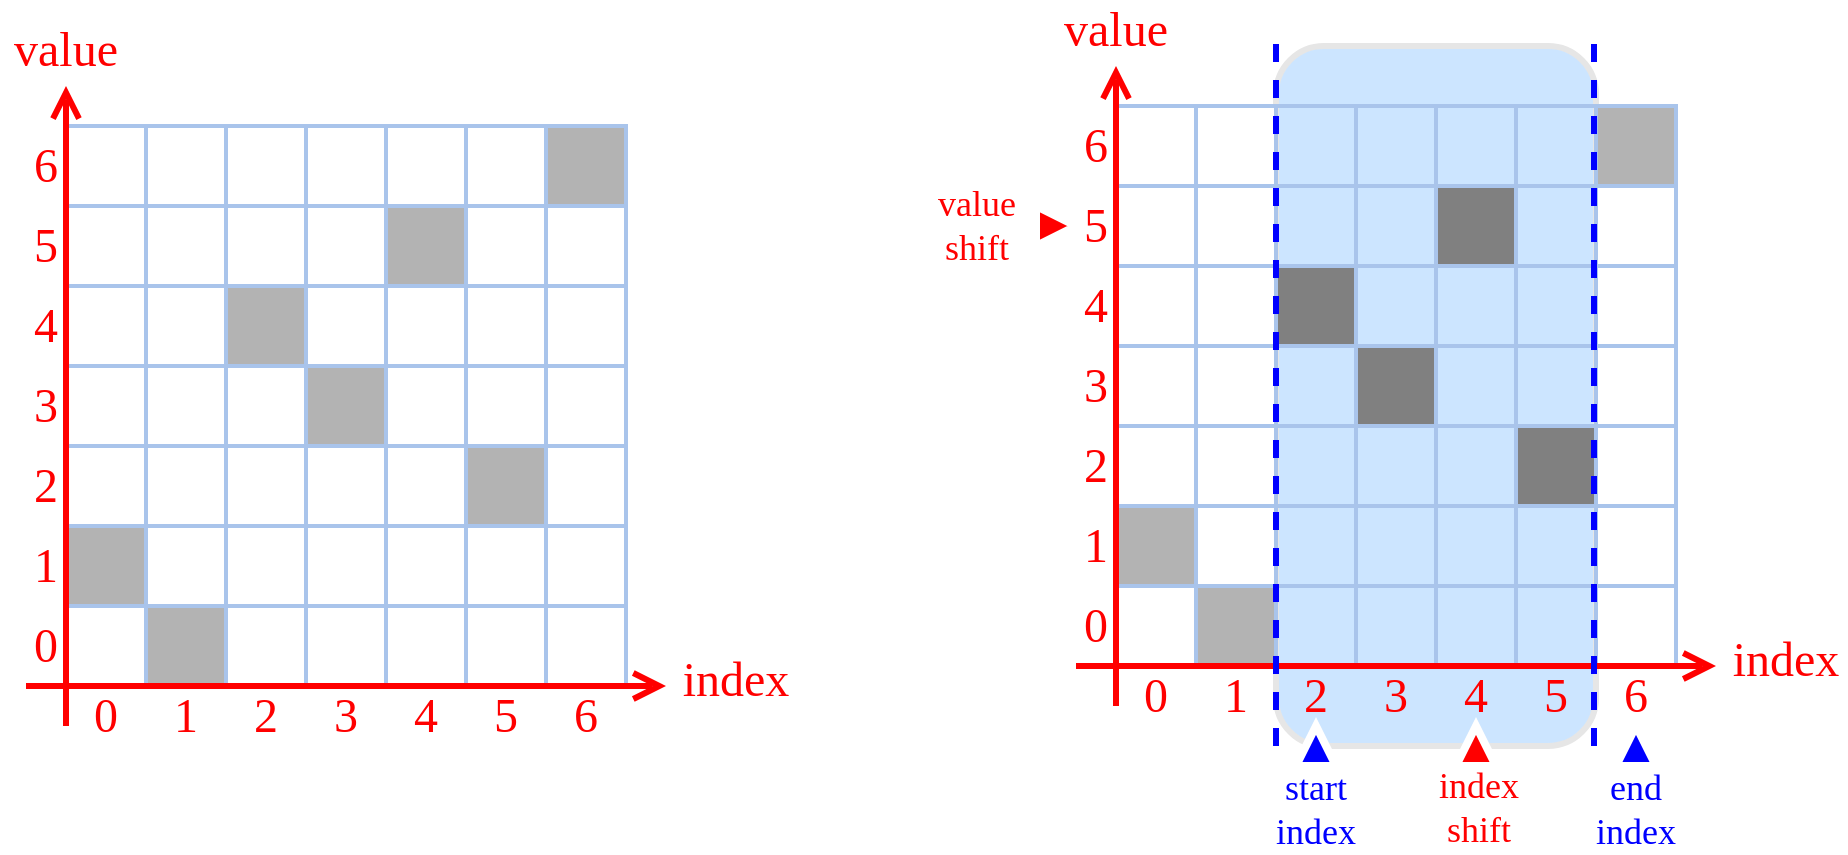 <mxfile version="21.1.2" type="device">
  <diagram name="Page-1" id="68uzwSN3okepPZ7pz6pN">
    <mxGraphModel dx="2258" dy="1491" grid="1" gridSize="10" guides="1" tooltips="1" connect="1" arrows="1" fold="1" page="1" pageScale="1" pageWidth="1100" pageHeight="850" math="0" shadow="0">
      <root>
        <mxCell id="0" />
        <mxCell id="1" parent="0" />
        <mxCell id="mxUgODkjY9jCBzV6E6Ki-79" value="" style="rounded=1;whiteSpace=wrap;html=1;strokeColor=#E6E6E6;fillColor=#CCE5FF;strokeWidth=3;" vertex="1" parent="1">
          <mxGeometry x="755" y="203" width="160" height="350" as="geometry" />
        </mxCell>
        <mxCell id="mxUgODkjY9jCBzV6E6Ki-1" value="" style="whiteSpace=wrap;html=1;aspect=fixed;strokeWidth=2;strokeColor=#A9C4EB;" vertex="1" parent="1">
          <mxGeometry x="715" y="233" width="40" height="40" as="geometry" />
        </mxCell>
        <mxCell id="mxUgODkjY9jCBzV6E6Ki-2" value="" style="whiteSpace=wrap;html=1;aspect=fixed;strokeWidth=2;strokeColor=#A9C4EB;" vertex="1" parent="1">
          <mxGeometry x="675" y="233" width="40" height="40" as="geometry" />
        </mxCell>
        <mxCell id="mxUgODkjY9jCBzV6E6Ki-3" value="" style="whiteSpace=wrap;html=1;aspect=fixed;strokeWidth=2;strokeColor=#A9C4EB;fillColor=none;" vertex="1" parent="1">
          <mxGeometry x="755" y="233" width="40" height="40" as="geometry" />
        </mxCell>
        <mxCell id="mxUgODkjY9jCBzV6E6Ki-4" value="" style="whiteSpace=wrap;html=1;aspect=fixed;strokeWidth=2;strokeColor=#A9C4EB;fillColor=none;" vertex="1" parent="1">
          <mxGeometry x="795" y="233" width="40" height="40" as="geometry" />
        </mxCell>
        <mxCell id="mxUgODkjY9jCBzV6E6Ki-5" value="" style="whiteSpace=wrap;html=1;aspect=fixed;strokeWidth=2;strokeColor=#A9C4EB;fillColor=none;" vertex="1" parent="1">
          <mxGeometry x="835" y="233" width="40" height="40" as="geometry" />
        </mxCell>
        <mxCell id="mxUgODkjY9jCBzV6E6Ki-6" value="" style="whiteSpace=wrap;html=1;aspect=fixed;strokeWidth=2;strokeColor=#A9C4EB;fillColor=none;" vertex="1" parent="1">
          <mxGeometry x="875" y="233" width="40" height="40" as="geometry" />
        </mxCell>
        <mxCell id="mxUgODkjY9jCBzV6E6Ki-8" value="" style="whiteSpace=wrap;html=1;aspect=fixed;strokeWidth=2;strokeColor=#A9C4EB;" vertex="1" parent="1">
          <mxGeometry x="715" y="273" width="40" height="40" as="geometry" />
        </mxCell>
        <mxCell id="mxUgODkjY9jCBzV6E6Ki-9" value="" style="whiteSpace=wrap;html=1;aspect=fixed;strokeWidth=2;strokeColor=#A9C4EB;" vertex="1" parent="1">
          <mxGeometry x="675" y="273" width="40" height="40" as="geometry" />
        </mxCell>
        <mxCell id="mxUgODkjY9jCBzV6E6Ki-10" value="" style="whiteSpace=wrap;html=1;aspect=fixed;strokeWidth=2;strokeColor=#A9C4EB;fillColor=none;" vertex="1" parent="1">
          <mxGeometry x="755" y="273" width="40" height="40" as="geometry" />
        </mxCell>
        <mxCell id="mxUgODkjY9jCBzV6E6Ki-11" value="" style="whiteSpace=wrap;html=1;aspect=fixed;strokeWidth=2;strokeColor=#A9C4EB;fillColor=none;" vertex="1" parent="1">
          <mxGeometry x="795" y="273" width="40" height="40" as="geometry" />
        </mxCell>
        <mxCell id="mxUgODkjY9jCBzV6E6Ki-13" value="" style="whiteSpace=wrap;html=1;aspect=fixed;strokeWidth=2;strokeColor=#A9C4EB;fillColor=none;" vertex="1" parent="1">
          <mxGeometry x="875" y="273" width="40" height="40" as="geometry" />
        </mxCell>
        <mxCell id="mxUgODkjY9jCBzV6E6Ki-14" value="" style="whiteSpace=wrap;html=1;aspect=fixed;strokeWidth=2;strokeColor=#A9C4EB;" vertex="1" parent="1">
          <mxGeometry x="915" y="273" width="40" height="40" as="geometry" />
        </mxCell>
        <mxCell id="mxUgODkjY9jCBzV6E6Ki-15" value="" style="whiteSpace=wrap;html=1;aspect=fixed;strokeWidth=2;strokeColor=#A9C4EB;" vertex="1" parent="1">
          <mxGeometry x="715" y="313" width="40" height="40" as="geometry" />
        </mxCell>
        <mxCell id="mxUgODkjY9jCBzV6E6Ki-16" value="" style="whiteSpace=wrap;html=1;aspect=fixed;strokeWidth=2;strokeColor=#A9C4EB;" vertex="1" parent="1">
          <mxGeometry x="675" y="313" width="40" height="40" as="geometry" />
        </mxCell>
        <mxCell id="mxUgODkjY9jCBzV6E6Ki-18" value="" style="whiteSpace=wrap;html=1;aspect=fixed;strokeWidth=2;strokeColor=#A9C4EB;fillColor=none;" vertex="1" parent="1">
          <mxGeometry x="795" y="313" width="40" height="40" as="geometry" />
        </mxCell>
        <mxCell id="mxUgODkjY9jCBzV6E6Ki-19" value="" style="whiteSpace=wrap;html=1;aspect=fixed;strokeWidth=2;strokeColor=#A9C4EB;fillColor=none;" vertex="1" parent="1">
          <mxGeometry x="835" y="313" width="40" height="40" as="geometry" />
        </mxCell>
        <mxCell id="mxUgODkjY9jCBzV6E6Ki-20" value="" style="whiteSpace=wrap;html=1;aspect=fixed;strokeWidth=2;strokeColor=#A9C4EB;fillColor=none;" vertex="1" parent="1">
          <mxGeometry x="875" y="313" width="40" height="40" as="geometry" />
        </mxCell>
        <mxCell id="mxUgODkjY9jCBzV6E6Ki-21" value="" style="whiteSpace=wrap;html=1;aspect=fixed;strokeWidth=2;strokeColor=#A9C4EB;" vertex="1" parent="1">
          <mxGeometry x="915" y="313" width="40" height="40" as="geometry" />
        </mxCell>
        <mxCell id="mxUgODkjY9jCBzV6E6Ki-22" value="" style="whiteSpace=wrap;html=1;aspect=fixed;strokeWidth=2;strokeColor=#A9C4EB;" vertex="1" parent="1">
          <mxGeometry x="715" y="353" width="40" height="40" as="geometry" />
        </mxCell>
        <mxCell id="mxUgODkjY9jCBzV6E6Ki-23" value="" style="whiteSpace=wrap;html=1;aspect=fixed;strokeWidth=2;strokeColor=#A9C4EB;" vertex="1" parent="1">
          <mxGeometry x="675" y="353" width="40" height="40" as="geometry" />
        </mxCell>
        <mxCell id="mxUgODkjY9jCBzV6E6Ki-24" value="" style="whiteSpace=wrap;html=1;aspect=fixed;strokeWidth=2;strokeColor=#A9C4EB;fillColor=none;" vertex="1" parent="1">
          <mxGeometry x="755" y="353" width="40" height="40" as="geometry" />
        </mxCell>
        <mxCell id="mxUgODkjY9jCBzV6E6Ki-26" value="" style="whiteSpace=wrap;html=1;aspect=fixed;strokeWidth=2;strokeColor=#A9C4EB;fillColor=none;" vertex="1" parent="1">
          <mxGeometry x="835" y="353" width="40" height="40" as="geometry" />
        </mxCell>
        <mxCell id="mxUgODkjY9jCBzV6E6Ki-27" value="" style="whiteSpace=wrap;html=1;aspect=fixed;strokeWidth=2;strokeColor=#A9C4EB;fillColor=none;" vertex="1" parent="1">
          <mxGeometry x="875" y="353" width="40" height="40" as="geometry" />
        </mxCell>
        <mxCell id="mxUgODkjY9jCBzV6E6Ki-28" value="" style="whiteSpace=wrap;html=1;aspect=fixed;strokeWidth=2;strokeColor=#A9C4EB;" vertex="1" parent="1">
          <mxGeometry x="915" y="353" width="40" height="40" as="geometry" />
        </mxCell>
        <mxCell id="mxUgODkjY9jCBzV6E6Ki-29" value="" style="whiteSpace=wrap;html=1;aspect=fixed;strokeWidth=2;strokeColor=#A9C4EB;" vertex="1" parent="1">
          <mxGeometry x="715" y="393" width="40" height="40" as="geometry" />
        </mxCell>
        <mxCell id="mxUgODkjY9jCBzV6E6Ki-30" value="" style="whiteSpace=wrap;html=1;aspect=fixed;strokeWidth=2;strokeColor=#A9C4EB;" vertex="1" parent="1">
          <mxGeometry x="675" y="393" width="40" height="40" as="geometry" />
        </mxCell>
        <mxCell id="mxUgODkjY9jCBzV6E6Ki-31" value="" style="whiteSpace=wrap;html=1;aspect=fixed;strokeWidth=2;strokeColor=#A9C4EB;fillColor=none;" vertex="1" parent="1">
          <mxGeometry x="755" y="393" width="40" height="40" as="geometry" />
        </mxCell>
        <mxCell id="mxUgODkjY9jCBzV6E6Ki-32" value="" style="whiteSpace=wrap;html=1;aspect=fixed;strokeWidth=2;strokeColor=#A9C4EB;fillColor=none;" vertex="1" parent="1">
          <mxGeometry x="795" y="393" width="40" height="40" as="geometry" />
        </mxCell>
        <mxCell id="mxUgODkjY9jCBzV6E6Ki-33" value="" style="whiteSpace=wrap;html=1;aspect=fixed;strokeWidth=2;strokeColor=#A9C4EB;fillColor=none;" vertex="1" parent="1">
          <mxGeometry x="835" y="393" width="40" height="40" as="geometry" />
        </mxCell>
        <mxCell id="mxUgODkjY9jCBzV6E6Ki-35" value="" style="whiteSpace=wrap;html=1;aspect=fixed;strokeWidth=2;strokeColor=#A9C4EB;" vertex="1" parent="1">
          <mxGeometry x="915" y="393" width="40" height="40" as="geometry" />
        </mxCell>
        <mxCell id="mxUgODkjY9jCBzV6E6Ki-36" value="" style="whiteSpace=wrap;html=1;aspect=fixed;strokeWidth=2;strokeColor=#A9C4EB;" vertex="1" parent="1">
          <mxGeometry x="715" y="433" width="40" height="40" as="geometry" />
        </mxCell>
        <mxCell id="mxUgODkjY9jCBzV6E6Ki-37" value="" style="whiteSpace=wrap;html=1;aspect=fixed;fillColor=#B3B3B3;strokeWidth=2;strokeColor=#A9C4EB;" vertex="1" parent="1">
          <mxGeometry x="675" y="433" width="40" height="40" as="geometry" />
        </mxCell>
        <mxCell id="mxUgODkjY9jCBzV6E6Ki-38" value="" style="whiteSpace=wrap;html=1;aspect=fixed;strokeWidth=2;strokeColor=#A9C4EB;fillColor=none;" vertex="1" parent="1">
          <mxGeometry x="755" y="433" width="40" height="40" as="geometry" />
        </mxCell>
        <mxCell id="mxUgODkjY9jCBzV6E6Ki-39" value="" style="whiteSpace=wrap;html=1;aspect=fixed;strokeWidth=2;strokeColor=#A9C4EB;fillColor=none;" vertex="1" parent="1">
          <mxGeometry x="795" y="433" width="40" height="40" as="geometry" />
        </mxCell>
        <mxCell id="mxUgODkjY9jCBzV6E6Ki-40" value="" style="whiteSpace=wrap;html=1;aspect=fixed;strokeWidth=2;strokeColor=#A9C4EB;fillColor=none;" vertex="1" parent="1">
          <mxGeometry x="835" y="433" width="40" height="40" as="geometry" />
        </mxCell>
        <mxCell id="mxUgODkjY9jCBzV6E6Ki-41" value="" style="whiteSpace=wrap;html=1;aspect=fixed;strokeWidth=2;strokeColor=#A9C4EB;fillColor=none;" vertex="1" parent="1">
          <mxGeometry x="875" y="433" width="40" height="40" as="geometry" />
        </mxCell>
        <mxCell id="mxUgODkjY9jCBzV6E6Ki-42" value="" style="whiteSpace=wrap;html=1;aspect=fixed;strokeWidth=2;strokeColor=#A9C4EB;" vertex="1" parent="1">
          <mxGeometry x="915" y="433" width="40" height="40" as="geometry" />
        </mxCell>
        <mxCell id="mxUgODkjY9jCBzV6E6Ki-44" value="" style="whiteSpace=wrap;html=1;aspect=fixed;strokeWidth=2;strokeColor=#A9C4EB;" vertex="1" parent="1">
          <mxGeometry x="675" y="473" width="40" height="40" as="geometry" />
        </mxCell>
        <mxCell id="mxUgODkjY9jCBzV6E6Ki-45" value="" style="whiteSpace=wrap;html=1;aspect=fixed;strokeWidth=2;strokeColor=#A9C4EB;fillColor=none;" vertex="1" parent="1">
          <mxGeometry x="755" y="473" width="40" height="40" as="geometry" />
        </mxCell>
        <mxCell id="mxUgODkjY9jCBzV6E6Ki-46" value="" style="whiteSpace=wrap;html=1;aspect=fixed;strokeWidth=2;strokeColor=#A9C4EB;fillColor=none;" vertex="1" parent="1">
          <mxGeometry x="795" y="473" width="40" height="40" as="geometry" />
        </mxCell>
        <mxCell id="mxUgODkjY9jCBzV6E6Ki-47" value="" style="whiteSpace=wrap;html=1;aspect=fixed;strokeWidth=2;strokeColor=#A9C4EB;fillColor=none;" vertex="1" parent="1">
          <mxGeometry x="835" y="473" width="40" height="40" as="geometry" />
        </mxCell>
        <mxCell id="mxUgODkjY9jCBzV6E6Ki-48" value="" style="whiteSpace=wrap;html=1;aspect=fixed;strokeWidth=2;strokeColor=#A9C4EB;fillColor=none;" vertex="1" parent="1">
          <mxGeometry x="875" y="473" width="40" height="40" as="geometry" />
        </mxCell>
        <mxCell id="mxUgODkjY9jCBzV6E6Ki-49" value="" style="whiteSpace=wrap;html=1;aspect=fixed;strokeWidth=2;strokeColor=#A9C4EB;" vertex="1" parent="1">
          <mxGeometry x="915" y="473" width="40" height="40" as="geometry" />
        </mxCell>
        <mxCell id="mxUgODkjY9jCBzV6E6Ki-50" value="" style="whiteSpace=wrap;html=1;aspect=fixed;fillColor=#B3B3B3;strokeWidth=2;strokeColor=#A9C4EB;" vertex="1" parent="1">
          <mxGeometry x="715" y="473" width="40" height="40" as="geometry" />
        </mxCell>
        <mxCell id="mxUgODkjY9jCBzV6E6Ki-52" value="" style="whiteSpace=wrap;html=1;aspect=fixed;fillColor=#808080;strokeWidth=2;strokeColor=#A9C4EB;" vertex="1" parent="1">
          <mxGeometry x="755" y="313" width="40" height="40" as="geometry" />
        </mxCell>
        <mxCell id="mxUgODkjY9jCBzV6E6Ki-53" value="" style="whiteSpace=wrap;html=1;aspect=fixed;fillColor=#808080;strokeWidth=2;strokeColor=#A9C4EB;" vertex="1" parent="1">
          <mxGeometry x="795" y="353" width="40" height="40" as="geometry" />
        </mxCell>
        <mxCell id="mxUgODkjY9jCBzV6E6Ki-54" value="" style="whiteSpace=wrap;html=1;aspect=fixed;fillColor=#808080;strokeWidth=2;strokeColor=#A9C4EB;" vertex="1" parent="1">
          <mxGeometry x="835" y="273" width="40" height="40" as="geometry" />
        </mxCell>
        <mxCell id="mxUgODkjY9jCBzV6E6Ki-55" value="" style="whiteSpace=wrap;html=1;aspect=fixed;fillColor=#808080;strokeWidth=2;strokeColor=#A9C4EB;" vertex="1" parent="1">
          <mxGeometry x="875" y="393" width="40" height="40" as="geometry" />
        </mxCell>
        <mxCell id="mxUgODkjY9jCBzV6E6Ki-56" value="" style="whiteSpace=wrap;html=1;aspect=fixed;fillColor=#B3B3B3;strokeWidth=2;strokeColor=#A9C4EB;" vertex="1" parent="1">
          <mxGeometry x="915" y="233" width="40" height="40" as="geometry" />
        </mxCell>
        <mxCell id="mxUgODkjY9jCBzV6E6Ki-57" value="" style="endArrow=open;html=1;rounded=0;strokeWidth=3;endFill=0;strokeColor=#FF0000;endSize=10;" edge="1" parent="1">
          <mxGeometry width="50" height="50" relative="1" as="geometry">
            <mxPoint x="655" y="513" as="sourcePoint" />
            <mxPoint x="975" y="513" as="targetPoint" />
          </mxGeometry>
        </mxCell>
        <mxCell id="mxUgODkjY9jCBzV6E6Ki-58" value="" style="endArrow=open;html=1;rounded=0;strokeWidth=3;endFill=0;strokeColor=#FF0000;endSize=10;" edge="1" parent="1">
          <mxGeometry width="50" height="50" relative="1" as="geometry">
            <mxPoint x="675" y="533" as="sourcePoint" />
            <mxPoint x="675" y="213" as="targetPoint" />
          </mxGeometry>
        </mxCell>
        <mxCell id="mxUgODkjY9jCBzV6E6Ki-59" value="index" style="text;html=1;strokeColor=none;fillColor=none;align=center;verticalAlign=middle;whiteSpace=wrap;rounded=0;fontFamily=Times New Roman;fontSize=24;fontColor=#FF0000;" vertex="1" parent="1">
          <mxGeometry x="980" y="495" width="60" height="30" as="geometry" />
        </mxCell>
        <mxCell id="mxUgODkjY9jCBzV6E6Ki-60" value="value" style="text;html=1;strokeColor=none;fillColor=none;align=center;verticalAlign=middle;whiteSpace=wrap;rounded=0;fontFamily=Times New Roman;fontSize=24;fontColor=#FF0000;direction=west;" vertex="1" parent="1">
          <mxGeometry x="645" y="180" width="60" height="30" as="geometry" />
        </mxCell>
        <mxCell id="mxUgODkjY9jCBzV6E6Ki-61" value="0" style="text;html=1;strokeColor=none;fillColor=none;align=center;verticalAlign=middle;whiteSpace=wrap;rounded=0;fontFamily=Times New Roman;fontSize=24;fontColor=#FF0000;" vertex="1" parent="1">
          <mxGeometry x="685" y="513" width="20" height="30" as="geometry" />
        </mxCell>
        <mxCell id="mxUgODkjY9jCBzV6E6Ki-62" value="1" style="text;html=1;strokeColor=none;fillColor=none;align=center;verticalAlign=middle;whiteSpace=wrap;rounded=0;fontFamily=Times New Roman;fontSize=24;fontColor=#FF0000;" vertex="1" parent="1">
          <mxGeometry x="725" y="513" width="20" height="30" as="geometry" />
        </mxCell>
        <mxCell id="mxUgODkjY9jCBzV6E6Ki-63" value="2" style="text;html=1;strokeColor=none;fillColor=none;align=center;verticalAlign=middle;whiteSpace=wrap;rounded=0;fontFamily=Times New Roman;fontSize=24;fontColor=#FF0000;" vertex="1" parent="1">
          <mxGeometry x="765" y="513" width="20" height="30" as="geometry" />
        </mxCell>
        <mxCell id="mxUgODkjY9jCBzV6E6Ki-64" value="3" style="text;html=1;strokeColor=none;fillColor=none;align=center;verticalAlign=middle;whiteSpace=wrap;rounded=0;fontFamily=Times New Roman;fontSize=24;fontColor=#FF0000;" vertex="1" parent="1">
          <mxGeometry x="805" y="513" width="20" height="30" as="geometry" />
        </mxCell>
        <mxCell id="mxUgODkjY9jCBzV6E6Ki-65" value="4" style="text;html=1;strokeColor=none;fillColor=none;align=center;verticalAlign=middle;whiteSpace=wrap;rounded=0;fontFamily=Times New Roman;fontSize=24;fontColor=#FF0000;" vertex="1" parent="1">
          <mxGeometry x="845" y="513" width="20" height="30" as="geometry" />
        </mxCell>
        <mxCell id="mxUgODkjY9jCBzV6E6Ki-66" value="5" style="text;html=1;strokeColor=none;fillColor=none;align=center;verticalAlign=middle;whiteSpace=wrap;rounded=0;fontFamily=Times New Roman;fontSize=24;fontColor=#FF0000;" vertex="1" parent="1">
          <mxGeometry x="885" y="513" width="20" height="30" as="geometry" />
        </mxCell>
        <mxCell id="mxUgODkjY9jCBzV6E6Ki-67" value="6" style="text;html=1;strokeColor=none;fillColor=none;align=center;verticalAlign=middle;whiteSpace=wrap;rounded=0;fontFamily=Times New Roman;fontSize=24;fontColor=#FF0000;" vertex="1" parent="1">
          <mxGeometry x="925" y="513" width="20" height="30" as="geometry" />
        </mxCell>
        <mxCell id="mxUgODkjY9jCBzV6E6Ki-68" value="0" style="text;html=1;strokeColor=none;fillColor=none;align=center;verticalAlign=middle;whiteSpace=wrap;rounded=0;fontFamily=Times New Roman;fontSize=24;fontColor=#FF0000;" vertex="1" parent="1">
          <mxGeometry x="655" y="478" width="20" height="30" as="geometry" />
        </mxCell>
        <mxCell id="mxUgODkjY9jCBzV6E6Ki-69" value="1" style="text;html=1;strokeColor=none;fillColor=none;align=center;verticalAlign=middle;whiteSpace=wrap;rounded=0;fontFamily=Times New Roman;fontSize=24;fontColor=#FF0000;" vertex="1" parent="1">
          <mxGeometry x="655" y="438" width="20" height="30" as="geometry" />
        </mxCell>
        <mxCell id="mxUgODkjY9jCBzV6E6Ki-70" value="2" style="text;html=1;strokeColor=none;fillColor=none;align=center;verticalAlign=middle;whiteSpace=wrap;rounded=0;fontFamily=Times New Roman;fontSize=24;fontColor=#FF0000;" vertex="1" parent="1">
          <mxGeometry x="655" y="398" width="20" height="30" as="geometry" />
        </mxCell>
        <mxCell id="mxUgODkjY9jCBzV6E6Ki-71" value="3" style="text;html=1;strokeColor=none;fillColor=none;align=center;verticalAlign=middle;whiteSpace=wrap;rounded=0;fontFamily=Times New Roman;fontSize=24;fontColor=#FF0000;" vertex="1" parent="1">
          <mxGeometry x="655" y="358" width="20" height="30" as="geometry" />
        </mxCell>
        <mxCell id="mxUgODkjY9jCBzV6E6Ki-72" value="4" style="text;html=1;strokeColor=none;fillColor=none;align=center;verticalAlign=middle;whiteSpace=wrap;rounded=0;fontFamily=Times New Roman;fontSize=24;fontColor=#FF0000;" vertex="1" parent="1">
          <mxGeometry x="655" y="318" width="20" height="30" as="geometry" />
        </mxCell>
        <mxCell id="mxUgODkjY9jCBzV6E6Ki-73" value="5" style="text;html=1;strokeColor=none;fillColor=none;align=center;verticalAlign=middle;whiteSpace=wrap;rounded=0;fontFamily=Times New Roman;fontSize=24;fontColor=#FF0000;" vertex="1" parent="1">
          <mxGeometry x="655" y="278" width="20" height="30" as="geometry" />
        </mxCell>
        <mxCell id="mxUgODkjY9jCBzV6E6Ki-74" value="6" style="text;html=1;strokeColor=none;fillColor=none;align=center;verticalAlign=middle;whiteSpace=wrap;rounded=0;fontFamily=Times New Roman;fontSize=24;fontColor=#FF0000;" vertex="1" parent="1">
          <mxGeometry x="655" y="238" width="20" height="30" as="geometry" />
        </mxCell>
        <mxCell id="mxUgODkjY9jCBzV6E6Ki-76" value="" style="endArrow=none;dashed=1;html=1;rounded=0;strokeColor=#0000FF;strokeWidth=3;endSize=6;" edge="1" parent="1">
          <mxGeometry width="50" height="50" relative="1" as="geometry">
            <mxPoint x="755" y="553" as="sourcePoint" />
            <mxPoint x="755" y="193" as="targetPoint" />
          </mxGeometry>
        </mxCell>
        <mxCell id="mxUgODkjY9jCBzV6E6Ki-77" value="" style="endArrow=none;dashed=1;html=1;rounded=0;strokeColor=#0000FF;strokeWidth=3;endSize=6;" edge="1" parent="1">
          <mxGeometry width="50" height="50" relative="1" as="geometry">
            <mxPoint x="914" y="553" as="sourcePoint" />
            <mxPoint x="914" y="193" as="targetPoint" />
          </mxGeometry>
        </mxCell>
        <mxCell id="mxUgODkjY9jCBzV6E6Ki-80" value="" style="triangle;whiteSpace=wrap;html=1;strokeColor=#FFFFFF;fillColor=#FF0000;strokeWidth=4;" vertex="1" parent="1">
          <mxGeometry x="635" y="283" width="20" height="20" as="geometry" />
        </mxCell>
        <mxCell id="mxUgODkjY9jCBzV6E6Ki-84" value="" style="triangle;whiteSpace=wrap;html=1;strokeColor=#FFFFFF;fillColor=#0000FF;strokeWidth=4;direction=south;flipV=1;fontColor=none;noLabel=1;" vertex="1" parent="1">
          <mxGeometry x="925" y="543" width="20" height="20" as="geometry" />
        </mxCell>
        <mxCell id="mxUgODkjY9jCBzV6E6Ki-86" value="" style="triangle;whiteSpace=wrap;html=1;strokeColor=#FFFFFF;fillColor=#0000FF;strokeWidth=4;direction=south;flipV=1;fontColor=none;noLabel=1;" vertex="1" parent="1">
          <mxGeometry x="765" y="543" width="20" height="20" as="geometry" />
        </mxCell>
        <mxCell id="mxUgODkjY9jCBzV6E6Ki-89" value="" style="triangle;whiteSpace=wrap;html=1;strokeColor=#FFFFFF;fillColor=#FF0000;strokeWidth=4;direction=south;flipV=1;fontColor=none;noLabel=1;" vertex="1" parent="1">
          <mxGeometry x="845" y="543" width="20" height="20" as="geometry" />
        </mxCell>
        <mxCell id="mxUgODkjY9jCBzV6E6Ki-90" value="value&lt;br&gt;shift" style="text;html=1;strokeColor=none;fillColor=none;align=center;verticalAlign=middle;whiteSpace=wrap;rounded=0;fontFamily=Times New Roman;fontSize=18;fontColor=#FF0000;" vertex="1" parent="1">
          <mxGeometry x="580" y="278" width="51" height="30" as="geometry" />
        </mxCell>
        <mxCell id="mxUgODkjY9jCBzV6E6Ki-91" value="index&lt;br&gt;shift" style="text;html=1;strokeColor=none;fillColor=none;align=center;verticalAlign=middle;whiteSpace=wrap;rounded=0;fontFamily=Times New Roman;fontSize=18;fontColor=#FF0000;" vertex="1" parent="1">
          <mxGeometry x="834" y="569" width="45" height="30" as="geometry" />
        </mxCell>
        <mxCell id="mxUgODkjY9jCBzV6E6Ki-93" value="start&lt;br&gt;index" style="text;html=1;strokeColor=none;fillColor=none;align=center;verticalAlign=middle;whiteSpace=wrap;rounded=0;fontFamily=Times New Roman;fontSize=18;fontColor=#0000FF;" vertex="1" parent="1">
          <mxGeometry x="755" y="570" width="40" height="30" as="geometry" />
        </mxCell>
        <mxCell id="mxUgODkjY9jCBzV6E6Ki-94" value="end&lt;br&gt;index" style="text;html=1;strokeColor=none;fillColor=none;align=center;verticalAlign=middle;whiteSpace=wrap;rounded=0;fontFamily=Times New Roman;fontSize=18;fontColor=#0000FF;" vertex="1" parent="1">
          <mxGeometry x="915" y="570" width="40" height="30" as="geometry" />
        </mxCell>
        <mxCell id="mxUgODkjY9jCBzV6E6Ki-96" value="" style="whiteSpace=wrap;html=1;aspect=fixed;strokeWidth=2;strokeColor=#A9C4EB;" vertex="1" parent="1">
          <mxGeometry x="190" y="243" width="40" height="40" as="geometry" />
        </mxCell>
        <mxCell id="mxUgODkjY9jCBzV6E6Ki-97" value="" style="whiteSpace=wrap;html=1;aspect=fixed;strokeWidth=2;strokeColor=#A9C4EB;" vertex="1" parent="1">
          <mxGeometry x="150" y="243" width="40" height="40" as="geometry" />
        </mxCell>
        <mxCell id="mxUgODkjY9jCBzV6E6Ki-98" value="" style="whiteSpace=wrap;html=1;aspect=fixed;strokeWidth=2;strokeColor=#A9C4EB;fillColor=none;" vertex="1" parent="1">
          <mxGeometry x="230" y="243" width="40" height="40" as="geometry" />
        </mxCell>
        <mxCell id="mxUgODkjY9jCBzV6E6Ki-99" value="" style="whiteSpace=wrap;html=1;aspect=fixed;strokeWidth=2;strokeColor=#A9C4EB;fillColor=none;" vertex="1" parent="1">
          <mxGeometry x="270" y="243" width="40" height="40" as="geometry" />
        </mxCell>
        <mxCell id="mxUgODkjY9jCBzV6E6Ki-100" value="" style="whiteSpace=wrap;html=1;aspect=fixed;strokeWidth=2;strokeColor=#A9C4EB;fillColor=none;" vertex="1" parent="1">
          <mxGeometry x="310" y="243" width="40" height="40" as="geometry" />
        </mxCell>
        <mxCell id="mxUgODkjY9jCBzV6E6Ki-101" value="" style="whiteSpace=wrap;html=1;aspect=fixed;strokeWidth=2;strokeColor=#A9C4EB;fillColor=none;" vertex="1" parent="1">
          <mxGeometry x="350" y="243" width="40" height="40" as="geometry" />
        </mxCell>
        <mxCell id="mxUgODkjY9jCBzV6E6Ki-102" value="" style="whiteSpace=wrap;html=1;aspect=fixed;strokeWidth=2;strokeColor=#A9C4EB;" vertex="1" parent="1">
          <mxGeometry x="190" y="283" width="40" height="40" as="geometry" />
        </mxCell>
        <mxCell id="mxUgODkjY9jCBzV6E6Ki-103" value="" style="whiteSpace=wrap;html=1;aspect=fixed;strokeWidth=2;strokeColor=#A9C4EB;" vertex="1" parent="1">
          <mxGeometry x="150" y="283" width="40" height="40" as="geometry" />
        </mxCell>
        <mxCell id="mxUgODkjY9jCBzV6E6Ki-104" value="" style="whiteSpace=wrap;html=1;aspect=fixed;strokeWidth=2;strokeColor=#A9C4EB;fillColor=none;" vertex="1" parent="1">
          <mxGeometry x="230" y="283" width="40" height="40" as="geometry" />
        </mxCell>
        <mxCell id="mxUgODkjY9jCBzV6E6Ki-105" value="" style="whiteSpace=wrap;html=1;aspect=fixed;strokeWidth=2;strokeColor=#A9C4EB;fillColor=none;" vertex="1" parent="1">
          <mxGeometry x="270" y="283" width="40" height="40" as="geometry" />
        </mxCell>
        <mxCell id="mxUgODkjY9jCBzV6E6Ki-106" value="" style="whiteSpace=wrap;html=1;aspect=fixed;strokeWidth=2;strokeColor=#A9C4EB;fillColor=none;" vertex="1" parent="1">
          <mxGeometry x="350" y="283" width="40" height="40" as="geometry" />
        </mxCell>
        <mxCell id="mxUgODkjY9jCBzV6E6Ki-107" value="" style="whiteSpace=wrap;html=1;aspect=fixed;strokeWidth=2;strokeColor=#A9C4EB;" vertex="1" parent="1">
          <mxGeometry x="390" y="283" width="40" height="40" as="geometry" />
        </mxCell>
        <mxCell id="mxUgODkjY9jCBzV6E6Ki-108" value="" style="whiteSpace=wrap;html=1;aspect=fixed;strokeWidth=2;strokeColor=#A9C4EB;" vertex="1" parent="1">
          <mxGeometry x="190" y="323" width="40" height="40" as="geometry" />
        </mxCell>
        <mxCell id="mxUgODkjY9jCBzV6E6Ki-109" value="" style="whiteSpace=wrap;html=1;aspect=fixed;strokeWidth=2;strokeColor=#A9C4EB;" vertex="1" parent="1">
          <mxGeometry x="150" y="323" width="40" height="40" as="geometry" />
        </mxCell>
        <mxCell id="mxUgODkjY9jCBzV6E6Ki-110" value="" style="whiteSpace=wrap;html=1;aspect=fixed;strokeWidth=2;strokeColor=#A9C4EB;fillColor=none;" vertex="1" parent="1">
          <mxGeometry x="270" y="323" width="40" height="40" as="geometry" />
        </mxCell>
        <mxCell id="mxUgODkjY9jCBzV6E6Ki-111" value="" style="whiteSpace=wrap;html=1;aspect=fixed;strokeWidth=2;strokeColor=#A9C4EB;fillColor=none;" vertex="1" parent="1">
          <mxGeometry x="310" y="323" width="40" height="40" as="geometry" />
        </mxCell>
        <mxCell id="mxUgODkjY9jCBzV6E6Ki-112" value="" style="whiteSpace=wrap;html=1;aspect=fixed;strokeWidth=2;strokeColor=#A9C4EB;fillColor=none;" vertex="1" parent="1">
          <mxGeometry x="350" y="323" width="40" height="40" as="geometry" />
        </mxCell>
        <mxCell id="mxUgODkjY9jCBzV6E6Ki-113" value="" style="whiteSpace=wrap;html=1;aspect=fixed;strokeWidth=2;strokeColor=#A9C4EB;" vertex="1" parent="1">
          <mxGeometry x="390" y="323" width="40" height="40" as="geometry" />
        </mxCell>
        <mxCell id="mxUgODkjY9jCBzV6E6Ki-114" value="" style="whiteSpace=wrap;html=1;aspect=fixed;strokeWidth=2;strokeColor=#A9C4EB;" vertex="1" parent="1">
          <mxGeometry x="190" y="363" width="40" height="40" as="geometry" />
        </mxCell>
        <mxCell id="mxUgODkjY9jCBzV6E6Ki-115" value="" style="whiteSpace=wrap;html=1;aspect=fixed;strokeWidth=2;strokeColor=#A9C4EB;" vertex="1" parent="1">
          <mxGeometry x="150" y="363" width="40" height="40" as="geometry" />
        </mxCell>
        <mxCell id="mxUgODkjY9jCBzV6E6Ki-116" value="" style="whiteSpace=wrap;html=1;aspect=fixed;strokeWidth=2;strokeColor=#A9C4EB;fillColor=none;" vertex="1" parent="1">
          <mxGeometry x="230" y="363" width="40" height="40" as="geometry" />
        </mxCell>
        <mxCell id="mxUgODkjY9jCBzV6E6Ki-117" value="" style="whiteSpace=wrap;html=1;aspect=fixed;strokeWidth=2;strokeColor=#A9C4EB;fillColor=none;" vertex="1" parent="1">
          <mxGeometry x="310" y="363" width="40" height="40" as="geometry" />
        </mxCell>
        <mxCell id="mxUgODkjY9jCBzV6E6Ki-118" value="" style="whiteSpace=wrap;html=1;aspect=fixed;strokeWidth=2;strokeColor=#A9C4EB;fillColor=none;" vertex="1" parent="1">
          <mxGeometry x="350" y="363" width="40" height="40" as="geometry" />
        </mxCell>
        <mxCell id="mxUgODkjY9jCBzV6E6Ki-119" value="" style="whiteSpace=wrap;html=1;aspect=fixed;strokeWidth=2;strokeColor=#A9C4EB;" vertex="1" parent="1">
          <mxGeometry x="390" y="363" width="40" height="40" as="geometry" />
        </mxCell>
        <mxCell id="mxUgODkjY9jCBzV6E6Ki-120" value="" style="whiteSpace=wrap;html=1;aspect=fixed;strokeWidth=2;strokeColor=#A9C4EB;" vertex="1" parent="1">
          <mxGeometry x="190" y="403" width="40" height="40" as="geometry" />
        </mxCell>
        <mxCell id="mxUgODkjY9jCBzV6E6Ki-121" value="" style="whiteSpace=wrap;html=1;aspect=fixed;strokeWidth=2;strokeColor=#A9C4EB;" vertex="1" parent="1">
          <mxGeometry x="150" y="403" width="40" height="40" as="geometry" />
        </mxCell>
        <mxCell id="mxUgODkjY9jCBzV6E6Ki-122" value="" style="whiteSpace=wrap;html=1;aspect=fixed;strokeWidth=2;strokeColor=#A9C4EB;fillColor=none;" vertex="1" parent="1">
          <mxGeometry x="230" y="403" width="40" height="40" as="geometry" />
        </mxCell>
        <mxCell id="mxUgODkjY9jCBzV6E6Ki-123" value="" style="whiteSpace=wrap;html=1;aspect=fixed;strokeWidth=2;strokeColor=#A9C4EB;fillColor=none;" vertex="1" parent="1">
          <mxGeometry x="270" y="403" width="40" height="40" as="geometry" />
        </mxCell>
        <mxCell id="mxUgODkjY9jCBzV6E6Ki-124" value="" style="whiteSpace=wrap;html=1;aspect=fixed;strokeWidth=2;strokeColor=#A9C4EB;fillColor=none;" vertex="1" parent="1">
          <mxGeometry x="310" y="403" width="40" height="40" as="geometry" />
        </mxCell>
        <mxCell id="mxUgODkjY9jCBzV6E6Ki-125" value="" style="whiteSpace=wrap;html=1;aspect=fixed;strokeWidth=2;strokeColor=#A9C4EB;" vertex="1" parent="1">
          <mxGeometry x="390" y="403" width="40" height="40" as="geometry" />
        </mxCell>
        <mxCell id="mxUgODkjY9jCBzV6E6Ki-126" value="" style="whiteSpace=wrap;html=1;aspect=fixed;strokeWidth=2;strokeColor=#A9C4EB;" vertex="1" parent="1">
          <mxGeometry x="190" y="443" width="40" height="40" as="geometry" />
        </mxCell>
        <mxCell id="mxUgODkjY9jCBzV6E6Ki-127" value="" style="whiteSpace=wrap;html=1;aspect=fixed;fillColor=#B3B3B3;strokeWidth=2;strokeColor=#A9C4EB;" vertex="1" parent="1">
          <mxGeometry x="150" y="443" width="40" height="40" as="geometry" />
        </mxCell>
        <mxCell id="mxUgODkjY9jCBzV6E6Ki-128" value="" style="whiteSpace=wrap;html=1;aspect=fixed;strokeWidth=2;strokeColor=#A9C4EB;fillColor=none;" vertex="1" parent="1">
          <mxGeometry x="230" y="443" width="40" height="40" as="geometry" />
        </mxCell>
        <mxCell id="mxUgODkjY9jCBzV6E6Ki-129" value="" style="whiteSpace=wrap;html=1;aspect=fixed;strokeWidth=2;strokeColor=#A9C4EB;fillColor=none;" vertex="1" parent="1">
          <mxGeometry x="270" y="443" width="40" height="40" as="geometry" />
        </mxCell>
        <mxCell id="mxUgODkjY9jCBzV6E6Ki-130" value="" style="whiteSpace=wrap;html=1;aspect=fixed;strokeWidth=2;strokeColor=#A9C4EB;fillColor=none;" vertex="1" parent="1">
          <mxGeometry x="310" y="443" width="40" height="40" as="geometry" />
        </mxCell>
        <mxCell id="mxUgODkjY9jCBzV6E6Ki-131" value="" style="whiteSpace=wrap;html=1;aspect=fixed;strokeWidth=2;strokeColor=#A9C4EB;fillColor=none;" vertex="1" parent="1">
          <mxGeometry x="350" y="443" width="40" height="40" as="geometry" />
        </mxCell>
        <mxCell id="mxUgODkjY9jCBzV6E6Ki-132" value="" style="whiteSpace=wrap;html=1;aspect=fixed;strokeWidth=2;strokeColor=#A9C4EB;" vertex="1" parent="1">
          <mxGeometry x="390" y="443" width="40" height="40" as="geometry" />
        </mxCell>
        <mxCell id="mxUgODkjY9jCBzV6E6Ki-133" value="" style="whiteSpace=wrap;html=1;aspect=fixed;strokeWidth=2;strokeColor=#A9C4EB;" vertex="1" parent="1">
          <mxGeometry x="150" y="483" width="40" height="40" as="geometry" />
        </mxCell>
        <mxCell id="mxUgODkjY9jCBzV6E6Ki-134" value="" style="whiteSpace=wrap;html=1;aspect=fixed;strokeWidth=2;strokeColor=#A9C4EB;fillColor=none;" vertex="1" parent="1">
          <mxGeometry x="230" y="483" width="40" height="40" as="geometry" />
        </mxCell>
        <mxCell id="mxUgODkjY9jCBzV6E6Ki-135" value="" style="whiteSpace=wrap;html=1;aspect=fixed;strokeWidth=2;strokeColor=#A9C4EB;fillColor=none;" vertex="1" parent="1">
          <mxGeometry x="270" y="483" width="40" height="40" as="geometry" />
        </mxCell>
        <mxCell id="mxUgODkjY9jCBzV6E6Ki-136" value="" style="whiteSpace=wrap;html=1;aspect=fixed;strokeWidth=2;strokeColor=#A9C4EB;fillColor=none;" vertex="1" parent="1">
          <mxGeometry x="310" y="483" width="40" height="40" as="geometry" />
        </mxCell>
        <mxCell id="mxUgODkjY9jCBzV6E6Ki-137" value="" style="whiteSpace=wrap;html=1;aspect=fixed;strokeWidth=2;strokeColor=#A9C4EB;fillColor=none;" vertex="1" parent="1">
          <mxGeometry x="350" y="483" width="40" height="40" as="geometry" />
        </mxCell>
        <mxCell id="mxUgODkjY9jCBzV6E6Ki-138" value="" style="whiteSpace=wrap;html=1;aspect=fixed;strokeWidth=2;strokeColor=#A9C4EB;" vertex="1" parent="1">
          <mxGeometry x="390" y="483" width="40" height="40" as="geometry" />
        </mxCell>
        <mxCell id="mxUgODkjY9jCBzV6E6Ki-139" value="" style="whiteSpace=wrap;html=1;aspect=fixed;fillColor=#B3B3B3;strokeWidth=2;strokeColor=#A9C4EB;" vertex="1" parent="1">
          <mxGeometry x="190" y="483" width="40" height="40" as="geometry" />
        </mxCell>
        <mxCell id="mxUgODkjY9jCBzV6E6Ki-140" value="" style="whiteSpace=wrap;html=1;aspect=fixed;fillColor=#B3B3B3;strokeWidth=2;strokeColor=#A9C4EB;fontColor=#808080;" vertex="1" parent="1">
          <mxGeometry x="230" y="323" width="40" height="40" as="geometry" />
        </mxCell>
        <mxCell id="mxUgODkjY9jCBzV6E6Ki-141" value="" style="whiteSpace=wrap;html=1;aspect=fixed;fillColor=#B3B3B3;strokeWidth=2;strokeColor=#A9C4EB;fontColor=#808080;" vertex="1" parent="1">
          <mxGeometry x="270" y="363" width="40" height="40" as="geometry" />
        </mxCell>
        <mxCell id="mxUgODkjY9jCBzV6E6Ki-142" value="" style="whiteSpace=wrap;html=1;aspect=fixed;fillColor=#B3B3B3;strokeWidth=2;strokeColor=#A9C4EB;fontColor=#808080;" vertex="1" parent="1">
          <mxGeometry x="310" y="283" width="40" height="40" as="geometry" />
        </mxCell>
        <mxCell id="mxUgODkjY9jCBzV6E6Ki-143" value="" style="whiteSpace=wrap;html=1;aspect=fixed;fillColor=#B3B3B3;strokeWidth=2;strokeColor=#A9C4EB;fontColor=#808080;" vertex="1" parent="1">
          <mxGeometry x="350" y="403" width="40" height="40" as="geometry" />
        </mxCell>
        <mxCell id="mxUgODkjY9jCBzV6E6Ki-144" value="" style="whiteSpace=wrap;html=1;aspect=fixed;fillColor=#B3B3B3;strokeWidth=2;strokeColor=#A9C4EB;" vertex="1" parent="1">
          <mxGeometry x="390" y="243" width="40" height="40" as="geometry" />
        </mxCell>
        <mxCell id="mxUgODkjY9jCBzV6E6Ki-145" value="" style="endArrow=open;html=1;rounded=0;strokeWidth=3;endFill=0;strokeColor=#FF0000;endSize=10;" edge="1" parent="1">
          <mxGeometry width="50" height="50" relative="1" as="geometry">
            <mxPoint x="130" y="523" as="sourcePoint" />
            <mxPoint x="450" y="523" as="targetPoint" />
          </mxGeometry>
        </mxCell>
        <mxCell id="mxUgODkjY9jCBzV6E6Ki-146" value="" style="endArrow=open;html=1;rounded=0;strokeWidth=3;endFill=0;strokeColor=#FF0000;endSize=10;" edge="1" parent="1">
          <mxGeometry width="50" height="50" relative="1" as="geometry">
            <mxPoint x="150" y="543" as="sourcePoint" />
            <mxPoint x="150" y="223" as="targetPoint" />
          </mxGeometry>
        </mxCell>
        <mxCell id="mxUgODkjY9jCBzV6E6Ki-147" value="index" style="text;html=1;strokeColor=none;fillColor=none;align=center;verticalAlign=middle;whiteSpace=wrap;rounded=0;fontFamily=Times New Roman;fontSize=24;fontColor=#FF0000;" vertex="1" parent="1">
          <mxGeometry x="455" y="505" width="60" height="30" as="geometry" />
        </mxCell>
        <mxCell id="mxUgODkjY9jCBzV6E6Ki-148" value="value" style="text;html=1;strokeColor=none;fillColor=none;align=center;verticalAlign=middle;whiteSpace=wrap;rounded=0;fontFamily=Times New Roman;fontSize=24;fontColor=#FF0000;direction=west;" vertex="1" parent="1">
          <mxGeometry x="120" y="190" width="60" height="30" as="geometry" />
        </mxCell>
        <mxCell id="mxUgODkjY9jCBzV6E6Ki-149" value="0" style="text;html=1;strokeColor=none;fillColor=none;align=center;verticalAlign=middle;whiteSpace=wrap;rounded=0;fontFamily=Times New Roman;fontSize=24;fontColor=#FF0000;" vertex="1" parent="1">
          <mxGeometry x="160" y="523" width="20" height="30" as="geometry" />
        </mxCell>
        <mxCell id="mxUgODkjY9jCBzV6E6Ki-150" value="1" style="text;html=1;strokeColor=none;fillColor=none;align=center;verticalAlign=middle;whiteSpace=wrap;rounded=0;fontFamily=Times New Roman;fontSize=24;fontColor=#FF0000;" vertex="1" parent="1">
          <mxGeometry x="200" y="523" width="20" height="30" as="geometry" />
        </mxCell>
        <mxCell id="mxUgODkjY9jCBzV6E6Ki-151" value="2" style="text;html=1;strokeColor=none;fillColor=none;align=center;verticalAlign=middle;whiteSpace=wrap;rounded=0;fontFamily=Times New Roman;fontSize=24;fontColor=#FF0000;" vertex="1" parent="1">
          <mxGeometry x="240" y="523" width="20" height="30" as="geometry" />
        </mxCell>
        <mxCell id="mxUgODkjY9jCBzV6E6Ki-152" value="3" style="text;html=1;strokeColor=none;fillColor=none;align=center;verticalAlign=middle;whiteSpace=wrap;rounded=0;fontFamily=Times New Roman;fontSize=24;fontColor=#FF0000;" vertex="1" parent="1">
          <mxGeometry x="280" y="523" width="20" height="30" as="geometry" />
        </mxCell>
        <mxCell id="mxUgODkjY9jCBzV6E6Ki-153" value="4" style="text;html=1;strokeColor=none;fillColor=none;align=center;verticalAlign=middle;whiteSpace=wrap;rounded=0;fontFamily=Times New Roman;fontSize=24;fontColor=#FF0000;" vertex="1" parent="1">
          <mxGeometry x="320" y="523" width="20" height="30" as="geometry" />
        </mxCell>
        <mxCell id="mxUgODkjY9jCBzV6E6Ki-154" value="5" style="text;html=1;strokeColor=none;fillColor=none;align=center;verticalAlign=middle;whiteSpace=wrap;rounded=0;fontFamily=Times New Roman;fontSize=24;fontColor=#FF0000;" vertex="1" parent="1">
          <mxGeometry x="360" y="523" width="20" height="30" as="geometry" />
        </mxCell>
        <mxCell id="mxUgODkjY9jCBzV6E6Ki-155" value="6" style="text;html=1;strokeColor=none;fillColor=none;align=center;verticalAlign=middle;whiteSpace=wrap;rounded=0;fontFamily=Times New Roman;fontSize=24;fontColor=#FF0000;" vertex="1" parent="1">
          <mxGeometry x="400" y="523" width="20" height="30" as="geometry" />
        </mxCell>
        <mxCell id="mxUgODkjY9jCBzV6E6Ki-156" value="0" style="text;html=1;strokeColor=none;fillColor=none;align=center;verticalAlign=middle;whiteSpace=wrap;rounded=0;fontFamily=Times New Roman;fontSize=24;fontColor=#FF0000;" vertex="1" parent="1">
          <mxGeometry x="130" y="488" width="20" height="30" as="geometry" />
        </mxCell>
        <mxCell id="mxUgODkjY9jCBzV6E6Ki-157" value="1" style="text;html=1;strokeColor=none;fillColor=none;align=center;verticalAlign=middle;whiteSpace=wrap;rounded=0;fontFamily=Times New Roman;fontSize=24;fontColor=#FF0000;" vertex="1" parent="1">
          <mxGeometry x="130" y="448" width="20" height="30" as="geometry" />
        </mxCell>
        <mxCell id="mxUgODkjY9jCBzV6E6Ki-158" value="2" style="text;html=1;strokeColor=none;fillColor=none;align=center;verticalAlign=middle;whiteSpace=wrap;rounded=0;fontFamily=Times New Roman;fontSize=24;fontColor=#FF0000;" vertex="1" parent="1">
          <mxGeometry x="130" y="408" width="20" height="30" as="geometry" />
        </mxCell>
        <mxCell id="mxUgODkjY9jCBzV6E6Ki-159" value="3" style="text;html=1;strokeColor=none;fillColor=none;align=center;verticalAlign=middle;whiteSpace=wrap;rounded=0;fontFamily=Times New Roman;fontSize=24;fontColor=#FF0000;" vertex="1" parent="1">
          <mxGeometry x="130" y="368" width="20" height="30" as="geometry" />
        </mxCell>
        <mxCell id="mxUgODkjY9jCBzV6E6Ki-160" value="4" style="text;html=1;strokeColor=none;fillColor=none;align=center;verticalAlign=middle;whiteSpace=wrap;rounded=0;fontFamily=Times New Roman;fontSize=24;fontColor=#FF0000;" vertex="1" parent="1">
          <mxGeometry x="130" y="328" width="20" height="30" as="geometry" />
        </mxCell>
        <mxCell id="mxUgODkjY9jCBzV6E6Ki-161" value="5" style="text;html=1;strokeColor=none;fillColor=none;align=center;verticalAlign=middle;whiteSpace=wrap;rounded=0;fontFamily=Times New Roman;fontSize=24;fontColor=#FF0000;" vertex="1" parent="1">
          <mxGeometry x="130" y="288" width="20" height="30" as="geometry" />
        </mxCell>
        <mxCell id="mxUgODkjY9jCBzV6E6Ki-162" value="6" style="text;html=1;strokeColor=none;fillColor=none;align=center;verticalAlign=middle;whiteSpace=wrap;rounded=0;fontFamily=Times New Roman;fontSize=24;fontColor=#FF0000;" vertex="1" parent="1">
          <mxGeometry x="130" y="248" width="20" height="30" as="geometry" />
        </mxCell>
      </root>
    </mxGraphModel>
  </diagram>
</mxfile>
